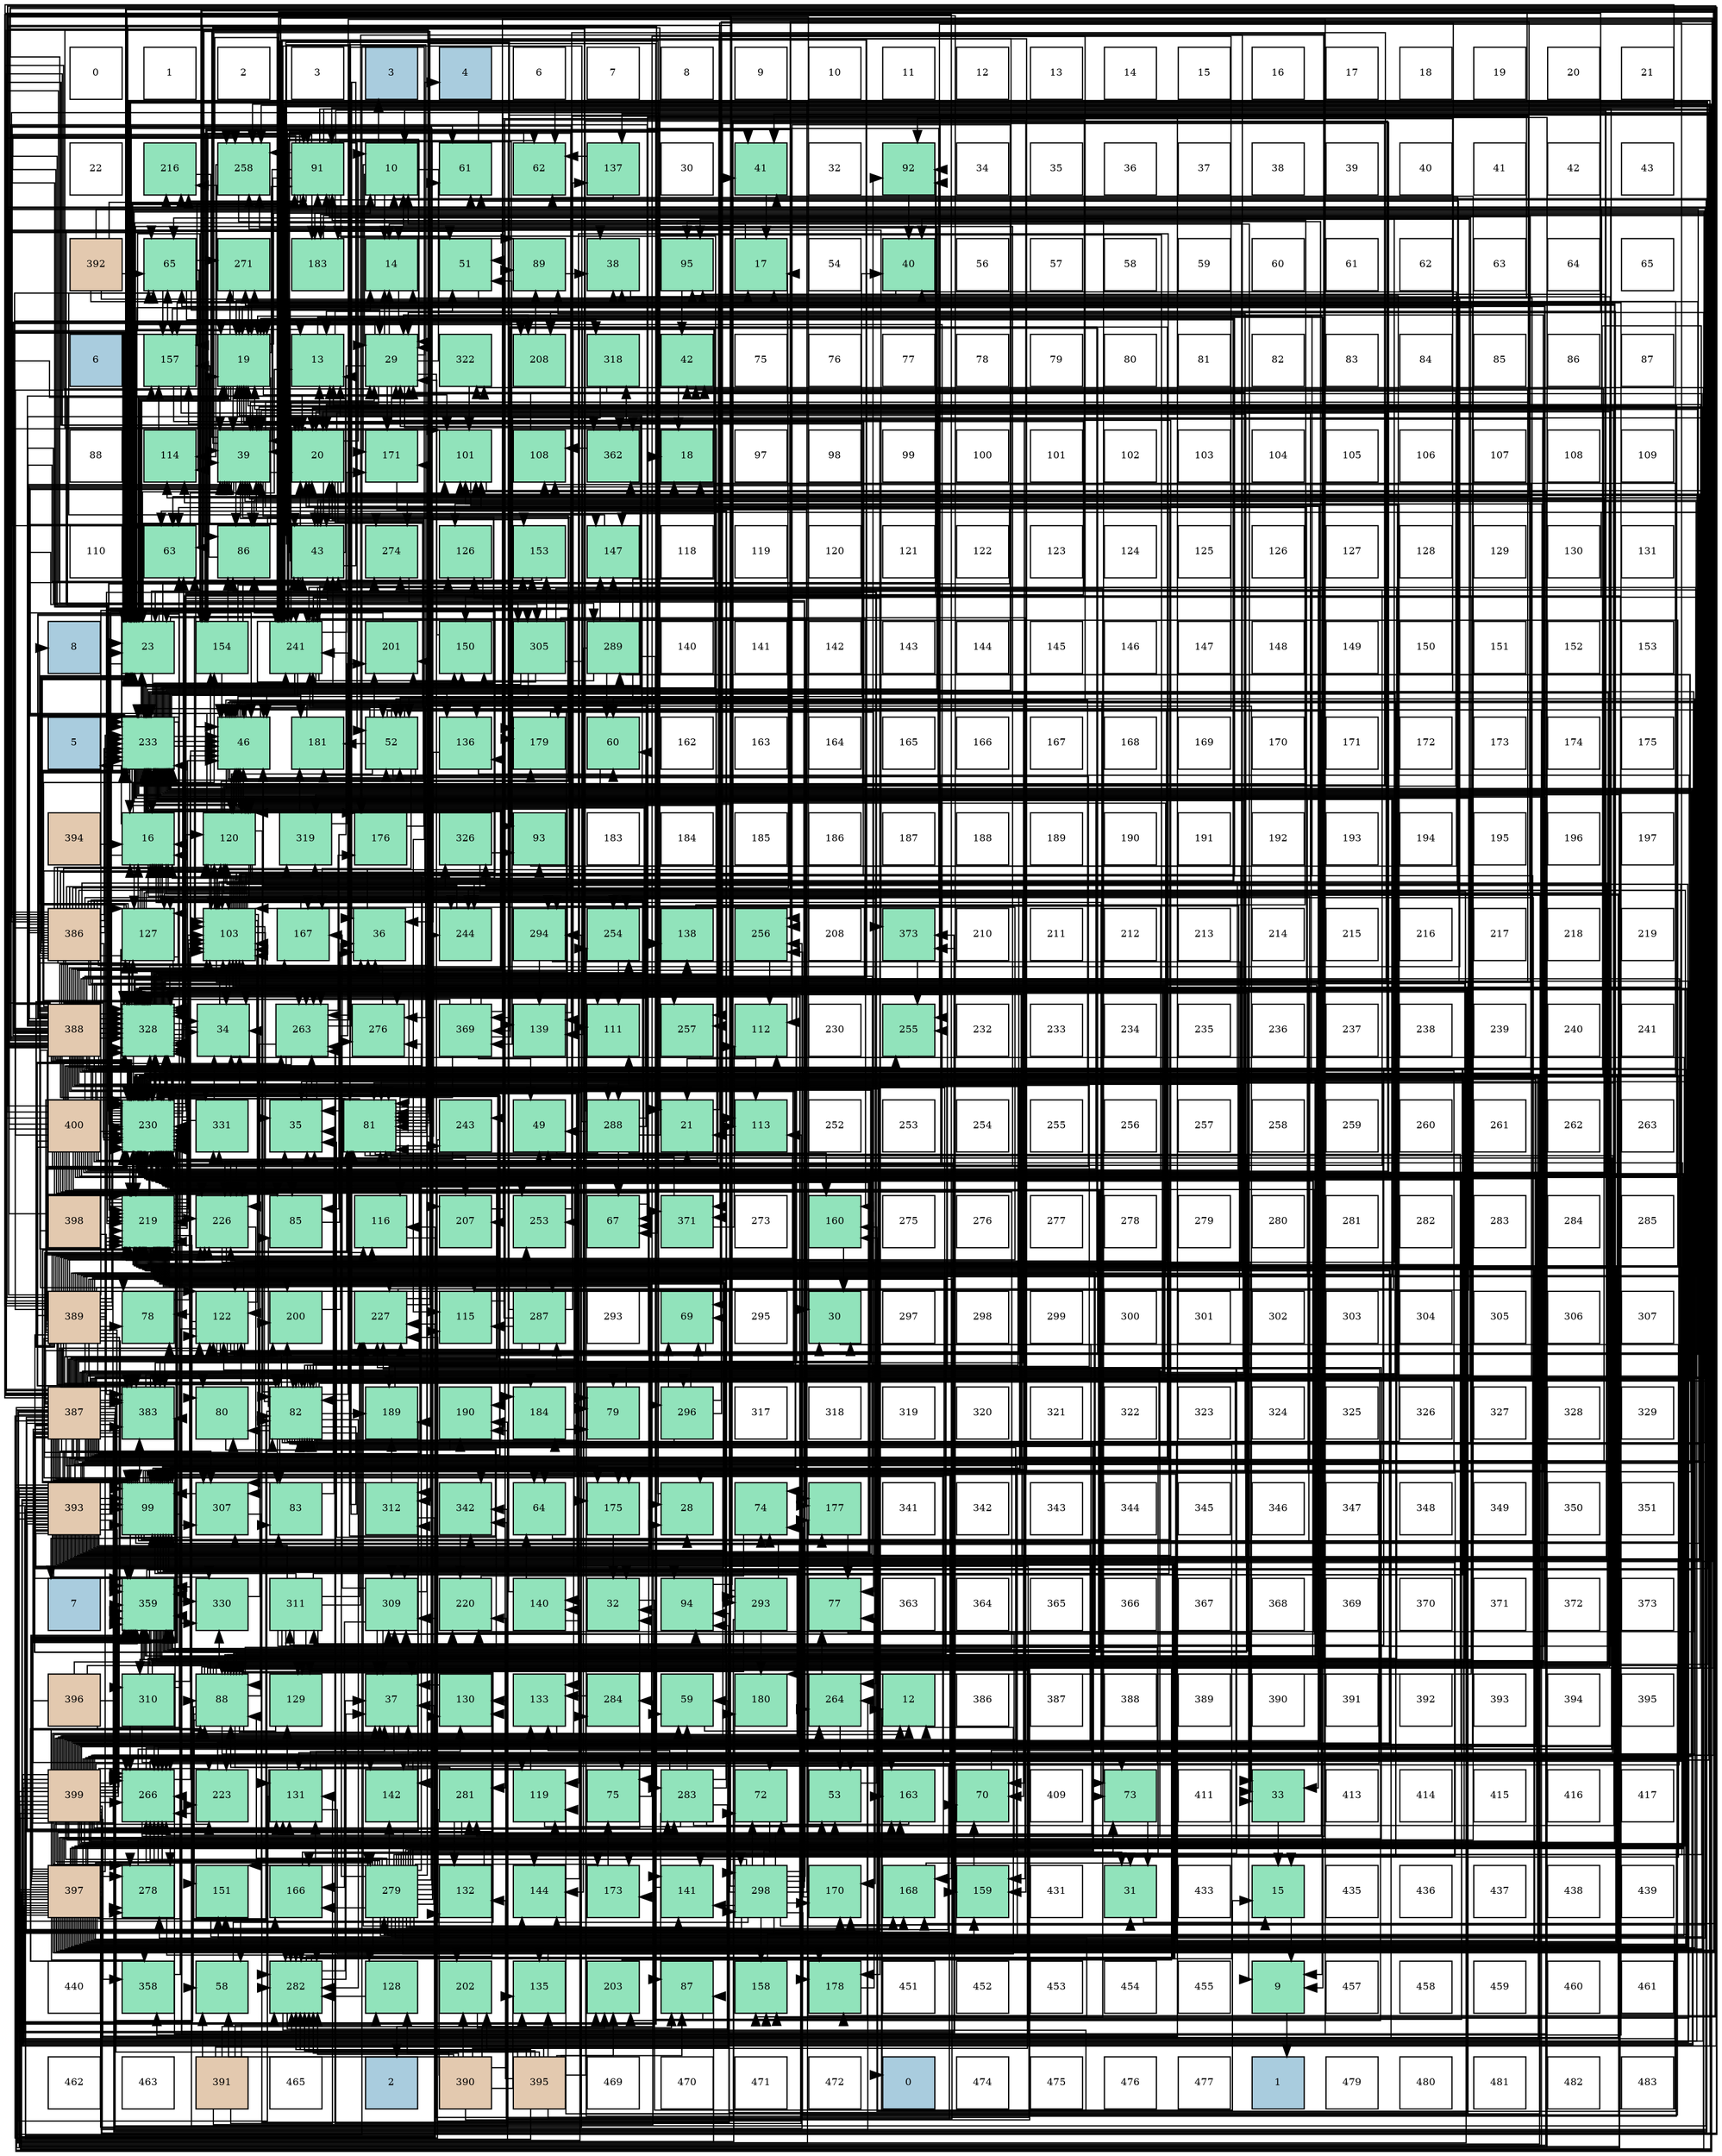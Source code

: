 digraph layout{
 rankdir=TB;
 splines=ortho;
 node [style=filled shape=square fixedsize=true width=0.6];
0[label="0", fontsize=8, fillcolor="#ffffff"];
1[label="1", fontsize=8, fillcolor="#ffffff"];
2[label="2", fontsize=8, fillcolor="#ffffff"];
3[label="3", fontsize=8, fillcolor="#ffffff"];
4[label="3", fontsize=8, fillcolor="#a9ccde"];
5[label="4", fontsize=8, fillcolor="#a9ccde"];
6[label="6", fontsize=8, fillcolor="#ffffff"];
7[label="7", fontsize=8, fillcolor="#ffffff"];
8[label="8", fontsize=8, fillcolor="#ffffff"];
9[label="9", fontsize=8, fillcolor="#ffffff"];
10[label="10", fontsize=8, fillcolor="#ffffff"];
11[label="11", fontsize=8, fillcolor="#ffffff"];
12[label="12", fontsize=8, fillcolor="#ffffff"];
13[label="13", fontsize=8, fillcolor="#ffffff"];
14[label="14", fontsize=8, fillcolor="#ffffff"];
15[label="15", fontsize=8, fillcolor="#ffffff"];
16[label="16", fontsize=8, fillcolor="#ffffff"];
17[label="17", fontsize=8, fillcolor="#ffffff"];
18[label="18", fontsize=8, fillcolor="#ffffff"];
19[label="19", fontsize=8, fillcolor="#ffffff"];
20[label="20", fontsize=8, fillcolor="#ffffff"];
21[label="21", fontsize=8, fillcolor="#ffffff"];
22[label="22", fontsize=8, fillcolor="#ffffff"];
23[label="216", fontsize=8, fillcolor="#91e3bb"];
24[label="258", fontsize=8, fillcolor="#91e3bb"];
25[label="91", fontsize=8, fillcolor="#91e3bb"];
26[label="10", fontsize=8, fillcolor="#91e3bb"];
27[label="61", fontsize=8, fillcolor="#91e3bb"];
28[label="62", fontsize=8, fillcolor="#91e3bb"];
29[label="137", fontsize=8, fillcolor="#91e3bb"];
30[label="30", fontsize=8, fillcolor="#ffffff"];
31[label="41", fontsize=8, fillcolor="#91e3bb"];
32[label="32", fontsize=8, fillcolor="#ffffff"];
33[label="92", fontsize=8, fillcolor="#91e3bb"];
34[label="34", fontsize=8, fillcolor="#ffffff"];
35[label="35", fontsize=8, fillcolor="#ffffff"];
36[label="36", fontsize=8, fillcolor="#ffffff"];
37[label="37", fontsize=8, fillcolor="#ffffff"];
38[label="38", fontsize=8, fillcolor="#ffffff"];
39[label="39", fontsize=8, fillcolor="#ffffff"];
40[label="40", fontsize=8, fillcolor="#ffffff"];
41[label="41", fontsize=8, fillcolor="#ffffff"];
42[label="42", fontsize=8, fillcolor="#ffffff"];
43[label="43", fontsize=8, fillcolor="#ffffff"];
44[label="392", fontsize=8, fillcolor="#e3c9af"];
45[label="65", fontsize=8, fillcolor="#91e3bb"];
46[label="271", fontsize=8, fillcolor="#91e3bb"];
47[label="183", fontsize=8, fillcolor="#91e3bb"];
48[label="14", fontsize=8, fillcolor="#91e3bb"];
49[label="51", fontsize=8, fillcolor="#91e3bb"];
50[label="89", fontsize=8, fillcolor="#91e3bb"];
51[label="38", fontsize=8, fillcolor="#91e3bb"];
52[label="95", fontsize=8, fillcolor="#91e3bb"];
53[label="17", fontsize=8, fillcolor="#91e3bb"];
54[label="54", fontsize=8, fillcolor="#ffffff"];
55[label="40", fontsize=8, fillcolor="#91e3bb"];
56[label="56", fontsize=8, fillcolor="#ffffff"];
57[label="57", fontsize=8, fillcolor="#ffffff"];
58[label="58", fontsize=8, fillcolor="#ffffff"];
59[label="59", fontsize=8, fillcolor="#ffffff"];
60[label="60", fontsize=8, fillcolor="#ffffff"];
61[label="61", fontsize=8, fillcolor="#ffffff"];
62[label="62", fontsize=8, fillcolor="#ffffff"];
63[label="63", fontsize=8, fillcolor="#ffffff"];
64[label="64", fontsize=8, fillcolor="#ffffff"];
65[label="65", fontsize=8, fillcolor="#ffffff"];
66[label="6", fontsize=8, fillcolor="#a9ccde"];
67[label="157", fontsize=8, fillcolor="#91e3bb"];
68[label="19", fontsize=8, fillcolor="#91e3bb"];
69[label="13", fontsize=8, fillcolor="#91e3bb"];
70[label="29", fontsize=8, fillcolor="#91e3bb"];
71[label="322", fontsize=8, fillcolor="#91e3bb"];
72[label="208", fontsize=8, fillcolor="#91e3bb"];
73[label="318", fontsize=8, fillcolor="#91e3bb"];
74[label="42", fontsize=8, fillcolor="#91e3bb"];
75[label="75", fontsize=8, fillcolor="#ffffff"];
76[label="76", fontsize=8, fillcolor="#ffffff"];
77[label="77", fontsize=8, fillcolor="#ffffff"];
78[label="78", fontsize=8, fillcolor="#ffffff"];
79[label="79", fontsize=8, fillcolor="#ffffff"];
80[label="80", fontsize=8, fillcolor="#ffffff"];
81[label="81", fontsize=8, fillcolor="#ffffff"];
82[label="82", fontsize=8, fillcolor="#ffffff"];
83[label="83", fontsize=8, fillcolor="#ffffff"];
84[label="84", fontsize=8, fillcolor="#ffffff"];
85[label="85", fontsize=8, fillcolor="#ffffff"];
86[label="86", fontsize=8, fillcolor="#ffffff"];
87[label="87", fontsize=8, fillcolor="#ffffff"];
88[label="88", fontsize=8, fillcolor="#ffffff"];
89[label="114", fontsize=8, fillcolor="#91e3bb"];
90[label="39", fontsize=8, fillcolor="#91e3bb"];
91[label="20", fontsize=8, fillcolor="#91e3bb"];
92[label="171", fontsize=8, fillcolor="#91e3bb"];
93[label="101", fontsize=8, fillcolor="#91e3bb"];
94[label="108", fontsize=8, fillcolor="#91e3bb"];
95[label="362", fontsize=8, fillcolor="#91e3bb"];
96[label="18", fontsize=8, fillcolor="#91e3bb"];
97[label="97", fontsize=8, fillcolor="#ffffff"];
98[label="98", fontsize=8, fillcolor="#ffffff"];
99[label="99", fontsize=8, fillcolor="#ffffff"];
100[label="100", fontsize=8, fillcolor="#ffffff"];
101[label="101", fontsize=8, fillcolor="#ffffff"];
102[label="102", fontsize=8, fillcolor="#ffffff"];
103[label="103", fontsize=8, fillcolor="#ffffff"];
104[label="104", fontsize=8, fillcolor="#ffffff"];
105[label="105", fontsize=8, fillcolor="#ffffff"];
106[label="106", fontsize=8, fillcolor="#ffffff"];
107[label="107", fontsize=8, fillcolor="#ffffff"];
108[label="108", fontsize=8, fillcolor="#ffffff"];
109[label="109", fontsize=8, fillcolor="#ffffff"];
110[label="110", fontsize=8, fillcolor="#ffffff"];
111[label="63", fontsize=8, fillcolor="#91e3bb"];
112[label="86", fontsize=8, fillcolor="#91e3bb"];
113[label="43", fontsize=8, fillcolor="#91e3bb"];
114[label="274", fontsize=8, fillcolor="#91e3bb"];
115[label="126", fontsize=8, fillcolor="#91e3bb"];
116[label="153", fontsize=8, fillcolor="#91e3bb"];
117[label="147", fontsize=8, fillcolor="#91e3bb"];
118[label="118", fontsize=8, fillcolor="#ffffff"];
119[label="119", fontsize=8, fillcolor="#ffffff"];
120[label="120", fontsize=8, fillcolor="#ffffff"];
121[label="121", fontsize=8, fillcolor="#ffffff"];
122[label="122", fontsize=8, fillcolor="#ffffff"];
123[label="123", fontsize=8, fillcolor="#ffffff"];
124[label="124", fontsize=8, fillcolor="#ffffff"];
125[label="125", fontsize=8, fillcolor="#ffffff"];
126[label="126", fontsize=8, fillcolor="#ffffff"];
127[label="127", fontsize=8, fillcolor="#ffffff"];
128[label="128", fontsize=8, fillcolor="#ffffff"];
129[label="129", fontsize=8, fillcolor="#ffffff"];
130[label="130", fontsize=8, fillcolor="#ffffff"];
131[label="131", fontsize=8, fillcolor="#ffffff"];
132[label="8", fontsize=8, fillcolor="#a9ccde"];
133[label="23", fontsize=8, fillcolor="#91e3bb"];
134[label="154", fontsize=8, fillcolor="#91e3bb"];
135[label="241", fontsize=8, fillcolor="#91e3bb"];
136[label="201", fontsize=8, fillcolor="#91e3bb"];
137[label="150", fontsize=8, fillcolor="#91e3bb"];
138[label="305", fontsize=8, fillcolor="#91e3bb"];
139[label="289", fontsize=8, fillcolor="#91e3bb"];
140[label="140", fontsize=8, fillcolor="#ffffff"];
141[label="141", fontsize=8, fillcolor="#ffffff"];
142[label="142", fontsize=8, fillcolor="#ffffff"];
143[label="143", fontsize=8, fillcolor="#ffffff"];
144[label="144", fontsize=8, fillcolor="#ffffff"];
145[label="145", fontsize=8, fillcolor="#ffffff"];
146[label="146", fontsize=8, fillcolor="#ffffff"];
147[label="147", fontsize=8, fillcolor="#ffffff"];
148[label="148", fontsize=8, fillcolor="#ffffff"];
149[label="149", fontsize=8, fillcolor="#ffffff"];
150[label="150", fontsize=8, fillcolor="#ffffff"];
151[label="151", fontsize=8, fillcolor="#ffffff"];
152[label="152", fontsize=8, fillcolor="#ffffff"];
153[label="153", fontsize=8, fillcolor="#ffffff"];
154[label="5", fontsize=8, fillcolor="#a9ccde"];
155[label="233", fontsize=8, fillcolor="#91e3bb"];
156[label="46", fontsize=8, fillcolor="#91e3bb"];
157[label="181", fontsize=8, fillcolor="#91e3bb"];
158[label="52", fontsize=8, fillcolor="#91e3bb"];
159[label="136", fontsize=8, fillcolor="#91e3bb"];
160[label="179", fontsize=8, fillcolor="#91e3bb"];
161[label="60", fontsize=8, fillcolor="#91e3bb"];
162[label="162", fontsize=8, fillcolor="#ffffff"];
163[label="163", fontsize=8, fillcolor="#ffffff"];
164[label="164", fontsize=8, fillcolor="#ffffff"];
165[label="165", fontsize=8, fillcolor="#ffffff"];
166[label="166", fontsize=8, fillcolor="#ffffff"];
167[label="167", fontsize=8, fillcolor="#ffffff"];
168[label="168", fontsize=8, fillcolor="#ffffff"];
169[label="169", fontsize=8, fillcolor="#ffffff"];
170[label="170", fontsize=8, fillcolor="#ffffff"];
171[label="171", fontsize=8, fillcolor="#ffffff"];
172[label="172", fontsize=8, fillcolor="#ffffff"];
173[label="173", fontsize=8, fillcolor="#ffffff"];
174[label="174", fontsize=8, fillcolor="#ffffff"];
175[label="175", fontsize=8, fillcolor="#ffffff"];
176[label="394", fontsize=8, fillcolor="#e3c9af"];
177[label="16", fontsize=8, fillcolor="#91e3bb"];
178[label="120", fontsize=8, fillcolor="#91e3bb"];
179[label="319", fontsize=8, fillcolor="#91e3bb"];
180[label="176", fontsize=8, fillcolor="#91e3bb"];
181[label="326", fontsize=8, fillcolor="#91e3bb"];
182[label="93", fontsize=8, fillcolor="#91e3bb"];
183[label="183", fontsize=8, fillcolor="#ffffff"];
184[label="184", fontsize=8, fillcolor="#ffffff"];
185[label="185", fontsize=8, fillcolor="#ffffff"];
186[label="186", fontsize=8, fillcolor="#ffffff"];
187[label="187", fontsize=8, fillcolor="#ffffff"];
188[label="188", fontsize=8, fillcolor="#ffffff"];
189[label="189", fontsize=8, fillcolor="#ffffff"];
190[label="190", fontsize=8, fillcolor="#ffffff"];
191[label="191", fontsize=8, fillcolor="#ffffff"];
192[label="192", fontsize=8, fillcolor="#ffffff"];
193[label="193", fontsize=8, fillcolor="#ffffff"];
194[label="194", fontsize=8, fillcolor="#ffffff"];
195[label="195", fontsize=8, fillcolor="#ffffff"];
196[label="196", fontsize=8, fillcolor="#ffffff"];
197[label="197", fontsize=8, fillcolor="#ffffff"];
198[label="386", fontsize=8, fillcolor="#e3c9af"];
199[label="127", fontsize=8, fillcolor="#91e3bb"];
200[label="103", fontsize=8, fillcolor="#91e3bb"];
201[label="167", fontsize=8, fillcolor="#91e3bb"];
202[label="36", fontsize=8, fillcolor="#91e3bb"];
203[label="244", fontsize=8, fillcolor="#91e3bb"];
204[label="294", fontsize=8, fillcolor="#91e3bb"];
205[label="254", fontsize=8, fillcolor="#91e3bb"];
206[label="138", fontsize=8, fillcolor="#91e3bb"];
207[label="256", fontsize=8, fillcolor="#91e3bb"];
208[label="208", fontsize=8, fillcolor="#ffffff"];
209[label="373", fontsize=8, fillcolor="#91e3bb"];
210[label="210", fontsize=8, fillcolor="#ffffff"];
211[label="211", fontsize=8, fillcolor="#ffffff"];
212[label="212", fontsize=8, fillcolor="#ffffff"];
213[label="213", fontsize=8, fillcolor="#ffffff"];
214[label="214", fontsize=8, fillcolor="#ffffff"];
215[label="215", fontsize=8, fillcolor="#ffffff"];
216[label="216", fontsize=8, fillcolor="#ffffff"];
217[label="217", fontsize=8, fillcolor="#ffffff"];
218[label="218", fontsize=8, fillcolor="#ffffff"];
219[label="219", fontsize=8, fillcolor="#ffffff"];
220[label="388", fontsize=8, fillcolor="#e3c9af"];
221[label="328", fontsize=8, fillcolor="#91e3bb"];
222[label="34", fontsize=8, fillcolor="#91e3bb"];
223[label="263", fontsize=8, fillcolor="#91e3bb"];
224[label="276", fontsize=8, fillcolor="#91e3bb"];
225[label="369", fontsize=8, fillcolor="#91e3bb"];
226[label="139", fontsize=8, fillcolor="#91e3bb"];
227[label="111", fontsize=8, fillcolor="#91e3bb"];
228[label="257", fontsize=8, fillcolor="#91e3bb"];
229[label="112", fontsize=8, fillcolor="#91e3bb"];
230[label="230", fontsize=8, fillcolor="#ffffff"];
231[label="255", fontsize=8, fillcolor="#91e3bb"];
232[label="232", fontsize=8, fillcolor="#ffffff"];
233[label="233", fontsize=8, fillcolor="#ffffff"];
234[label="234", fontsize=8, fillcolor="#ffffff"];
235[label="235", fontsize=8, fillcolor="#ffffff"];
236[label="236", fontsize=8, fillcolor="#ffffff"];
237[label="237", fontsize=8, fillcolor="#ffffff"];
238[label="238", fontsize=8, fillcolor="#ffffff"];
239[label="239", fontsize=8, fillcolor="#ffffff"];
240[label="240", fontsize=8, fillcolor="#ffffff"];
241[label="241", fontsize=8, fillcolor="#ffffff"];
242[label="400", fontsize=8, fillcolor="#e3c9af"];
243[label="230", fontsize=8, fillcolor="#91e3bb"];
244[label="331", fontsize=8, fillcolor="#91e3bb"];
245[label="35", fontsize=8, fillcolor="#91e3bb"];
246[label="81", fontsize=8, fillcolor="#91e3bb"];
247[label="243", fontsize=8, fillcolor="#91e3bb"];
248[label="49", fontsize=8, fillcolor="#91e3bb"];
249[label="288", fontsize=8, fillcolor="#91e3bb"];
250[label="21", fontsize=8, fillcolor="#91e3bb"];
251[label="113", fontsize=8, fillcolor="#91e3bb"];
252[label="252", fontsize=8, fillcolor="#ffffff"];
253[label="253", fontsize=8, fillcolor="#ffffff"];
254[label="254", fontsize=8, fillcolor="#ffffff"];
255[label="255", fontsize=8, fillcolor="#ffffff"];
256[label="256", fontsize=8, fillcolor="#ffffff"];
257[label="257", fontsize=8, fillcolor="#ffffff"];
258[label="258", fontsize=8, fillcolor="#ffffff"];
259[label="259", fontsize=8, fillcolor="#ffffff"];
260[label="260", fontsize=8, fillcolor="#ffffff"];
261[label="261", fontsize=8, fillcolor="#ffffff"];
262[label="262", fontsize=8, fillcolor="#ffffff"];
263[label="263", fontsize=8, fillcolor="#ffffff"];
264[label="398", fontsize=8, fillcolor="#e3c9af"];
265[label="219", fontsize=8, fillcolor="#91e3bb"];
266[label="226", fontsize=8, fillcolor="#91e3bb"];
267[label="85", fontsize=8, fillcolor="#91e3bb"];
268[label="116", fontsize=8, fillcolor="#91e3bb"];
269[label="207", fontsize=8, fillcolor="#91e3bb"];
270[label="253", fontsize=8, fillcolor="#91e3bb"];
271[label="67", fontsize=8, fillcolor="#91e3bb"];
272[label="371", fontsize=8, fillcolor="#91e3bb"];
273[label="273", fontsize=8, fillcolor="#ffffff"];
274[label="160", fontsize=8, fillcolor="#91e3bb"];
275[label="275", fontsize=8, fillcolor="#ffffff"];
276[label="276", fontsize=8, fillcolor="#ffffff"];
277[label="277", fontsize=8, fillcolor="#ffffff"];
278[label="278", fontsize=8, fillcolor="#ffffff"];
279[label="279", fontsize=8, fillcolor="#ffffff"];
280[label="280", fontsize=8, fillcolor="#ffffff"];
281[label="281", fontsize=8, fillcolor="#ffffff"];
282[label="282", fontsize=8, fillcolor="#ffffff"];
283[label="283", fontsize=8, fillcolor="#ffffff"];
284[label="284", fontsize=8, fillcolor="#ffffff"];
285[label="285", fontsize=8, fillcolor="#ffffff"];
286[label="389", fontsize=8, fillcolor="#e3c9af"];
287[label="78", fontsize=8, fillcolor="#91e3bb"];
288[label="122", fontsize=8, fillcolor="#91e3bb"];
289[label="200", fontsize=8, fillcolor="#91e3bb"];
290[label="227", fontsize=8, fillcolor="#91e3bb"];
291[label="115", fontsize=8, fillcolor="#91e3bb"];
292[label="287", fontsize=8, fillcolor="#91e3bb"];
293[label="293", fontsize=8, fillcolor="#ffffff"];
294[label="69", fontsize=8, fillcolor="#91e3bb"];
295[label="295", fontsize=8, fillcolor="#ffffff"];
296[label="30", fontsize=8, fillcolor="#91e3bb"];
297[label="297", fontsize=8, fillcolor="#ffffff"];
298[label="298", fontsize=8, fillcolor="#ffffff"];
299[label="299", fontsize=8, fillcolor="#ffffff"];
300[label="300", fontsize=8, fillcolor="#ffffff"];
301[label="301", fontsize=8, fillcolor="#ffffff"];
302[label="302", fontsize=8, fillcolor="#ffffff"];
303[label="303", fontsize=8, fillcolor="#ffffff"];
304[label="304", fontsize=8, fillcolor="#ffffff"];
305[label="305", fontsize=8, fillcolor="#ffffff"];
306[label="306", fontsize=8, fillcolor="#ffffff"];
307[label="307", fontsize=8, fillcolor="#ffffff"];
308[label="387", fontsize=8, fillcolor="#e3c9af"];
309[label="383", fontsize=8, fillcolor="#91e3bb"];
310[label="80", fontsize=8, fillcolor="#91e3bb"];
311[label="82", fontsize=8, fillcolor="#91e3bb"];
312[label="189", fontsize=8, fillcolor="#91e3bb"];
313[label="190", fontsize=8, fillcolor="#91e3bb"];
314[label="184", fontsize=8, fillcolor="#91e3bb"];
315[label="79", fontsize=8, fillcolor="#91e3bb"];
316[label="296", fontsize=8, fillcolor="#91e3bb"];
317[label="317", fontsize=8, fillcolor="#ffffff"];
318[label="318", fontsize=8, fillcolor="#ffffff"];
319[label="319", fontsize=8, fillcolor="#ffffff"];
320[label="320", fontsize=8, fillcolor="#ffffff"];
321[label="321", fontsize=8, fillcolor="#ffffff"];
322[label="322", fontsize=8, fillcolor="#ffffff"];
323[label="323", fontsize=8, fillcolor="#ffffff"];
324[label="324", fontsize=8, fillcolor="#ffffff"];
325[label="325", fontsize=8, fillcolor="#ffffff"];
326[label="326", fontsize=8, fillcolor="#ffffff"];
327[label="327", fontsize=8, fillcolor="#ffffff"];
328[label="328", fontsize=8, fillcolor="#ffffff"];
329[label="329", fontsize=8, fillcolor="#ffffff"];
330[label="393", fontsize=8, fillcolor="#e3c9af"];
331[label="99", fontsize=8, fillcolor="#91e3bb"];
332[label="307", fontsize=8, fillcolor="#91e3bb"];
333[label="83", fontsize=8, fillcolor="#91e3bb"];
334[label="312", fontsize=8, fillcolor="#91e3bb"];
335[label="342", fontsize=8, fillcolor="#91e3bb"];
336[label="64", fontsize=8, fillcolor="#91e3bb"];
337[label="175", fontsize=8, fillcolor="#91e3bb"];
338[label="28", fontsize=8, fillcolor="#91e3bb"];
339[label="74", fontsize=8, fillcolor="#91e3bb"];
340[label="177", fontsize=8, fillcolor="#91e3bb"];
341[label="341", fontsize=8, fillcolor="#ffffff"];
342[label="342", fontsize=8, fillcolor="#ffffff"];
343[label="343", fontsize=8, fillcolor="#ffffff"];
344[label="344", fontsize=8, fillcolor="#ffffff"];
345[label="345", fontsize=8, fillcolor="#ffffff"];
346[label="346", fontsize=8, fillcolor="#ffffff"];
347[label="347", fontsize=8, fillcolor="#ffffff"];
348[label="348", fontsize=8, fillcolor="#ffffff"];
349[label="349", fontsize=8, fillcolor="#ffffff"];
350[label="350", fontsize=8, fillcolor="#ffffff"];
351[label="351", fontsize=8, fillcolor="#ffffff"];
352[label="7", fontsize=8, fillcolor="#a9ccde"];
353[label="359", fontsize=8, fillcolor="#91e3bb"];
354[label="330", fontsize=8, fillcolor="#91e3bb"];
355[label="311", fontsize=8, fillcolor="#91e3bb"];
356[label="309", fontsize=8, fillcolor="#91e3bb"];
357[label="220", fontsize=8, fillcolor="#91e3bb"];
358[label="140", fontsize=8, fillcolor="#91e3bb"];
359[label="32", fontsize=8, fillcolor="#91e3bb"];
360[label="94", fontsize=8, fillcolor="#91e3bb"];
361[label="293", fontsize=8, fillcolor="#91e3bb"];
362[label="77", fontsize=8, fillcolor="#91e3bb"];
363[label="363", fontsize=8, fillcolor="#ffffff"];
364[label="364", fontsize=8, fillcolor="#ffffff"];
365[label="365", fontsize=8, fillcolor="#ffffff"];
366[label="366", fontsize=8, fillcolor="#ffffff"];
367[label="367", fontsize=8, fillcolor="#ffffff"];
368[label="368", fontsize=8, fillcolor="#ffffff"];
369[label="369", fontsize=8, fillcolor="#ffffff"];
370[label="370", fontsize=8, fillcolor="#ffffff"];
371[label="371", fontsize=8, fillcolor="#ffffff"];
372[label="372", fontsize=8, fillcolor="#ffffff"];
373[label="373", fontsize=8, fillcolor="#ffffff"];
374[label="396", fontsize=8, fillcolor="#e3c9af"];
375[label="310", fontsize=8, fillcolor="#91e3bb"];
376[label="88", fontsize=8, fillcolor="#91e3bb"];
377[label="129", fontsize=8, fillcolor="#91e3bb"];
378[label="37", fontsize=8, fillcolor="#91e3bb"];
379[label="130", fontsize=8, fillcolor="#91e3bb"];
380[label="133", fontsize=8, fillcolor="#91e3bb"];
381[label="284", fontsize=8, fillcolor="#91e3bb"];
382[label="59", fontsize=8, fillcolor="#91e3bb"];
383[label="180", fontsize=8, fillcolor="#91e3bb"];
384[label="264", fontsize=8, fillcolor="#91e3bb"];
385[label="12", fontsize=8, fillcolor="#91e3bb"];
386[label="386", fontsize=8, fillcolor="#ffffff"];
387[label="387", fontsize=8, fillcolor="#ffffff"];
388[label="388", fontsize=8, fillcolor="#ffffff"];
389[label="389", fontsize=8, fillcolor="#ffffff"];
390[label="390", fontsize=8, fillcolor="#ffffff"];
391[label="391", fontsize=8, fillcolor="#ffffff"];
392[label="392", fontsize=8, fillcolor="#ffffff"];
393[label="393", fontsize=8, fillcolor="#ffffff"];
394[label="394", fontsize=8, fillcolor="#ffffff"];
395[label="395", fontsize=8, fillcolor="#ffffff"];
396[label="399", fontsize=8, fillcolor="#e3c9af"];
397[label="266", fontsize=8, fillcolor="#91e3bb"];
398[label="223", fontsize=8, fillcolor="#91e3bb"];
399[label="131", fontsize=8, fillcolor="#91e3bb"];
400[label="142", fontsize=8, fillcolor="#91e3bb"];
401[label="281", fontsize=8, fillcolor="#91e3bb"];
402[label="119", fontsize=8, fillcolor="#91e3bb"];
403[label="75", fontsize=8, fillcolor="#91e3bb"];
404[label="283", fontsize=8, fillcolor="#91e3bb"];
405[label="72", fontsize=8, fillcolor="#91e3bb"];
406[label="53", fontsize=8, fillcolor="#91e3bb"];
407[label="163", fontsize=8, fillcolor="#91e3bb"];
408[label="70", fontsize=8, fillcolor="#91e3bb"];
409[label="409", fontsize=8, fillcolor="#ffffff"];
410[label="73", fontsize=8, fillcolor="#91e3bb"];
411[label="411", fontsize=8, fillcolor="#ffffff"];
412[label="33", fontsize=8, fillcolor="#91e3bb"];
413[label="413", fontsize=8, fillcolor="#ffffff"];
414[label="414", fontsize=8, fillcolor="#ffffff"];
415[label="415", fontsize=8, fillcolor="#ffffff"];
416[label="416", fontsize=8, fillcolor="#ffffff"];
417[label="417", fontsize=8, fillcolor="#ffffff"];
418[label="397", fontsize=8, fillcolor="#e3c9af"];
419[label="278", fontsize=8, fillcolor="#91e3bb"];
420[label="151", fontsize=8, fillcolor="#91e3bb"];
421[label="166", fontsize=8, fillcolor="#91e3bb"];
422[label="279", fontsize=8, fillcolor="#91e3bb"];
423[label="132", fontsize=8, fillcolor="#91e3bb"];
424[label="144", fontsize=8, fillcolor="#91e3bb"];
425[label="173", fontsize=8, fillcolor="#91e3bb"];
426[label="141", fontsize=8, fillcolor="#91e3bb"];
427[label="298", fontsize=8, fillcolor="#91e3bb"];
428[label="170", fontsize=8, fillcolor="#91e3bb"];
429[label="168", fontsize=8, fillcolor="#91e3bb"];
430[label="159", fontsize=8, fillcolor="#91e3bb"];
431[label="431", fontsize=8, fillcolor="#ffffff"];
432[label="31", fontsize=8, fillcolor="#91e3bb"];
433[label="433", fontsize=8, fillcolor="#ffffff"];
434[label="15", fontsize=8, fillcolor="#91e3bb"];
435[label="435", fontsize=8, fillcolor="#ffffff"];
436[label="436", fontsize=8, fillcolor="#ffffff"];
437[label="437", fontsize=8, fillcolor="#ffffff"];
438[label="438", fontsize=8, fillcolor="#ffffff"];
439[label="439", fontsize=8, fillcolor="#ffffff"];
440[label="440", fontsize=8, fillcolor="#ffffff"];
441[label="358", fontsize=8, fillcolor="#91e3bb"];
442[label="58", fontsize=8, fillcolor="#91e3bb"];
443[label="282", fontsize=8, fillcolor="#91e3bb"];
444[label="128", fontsize=8, fillcolor="#91e3bb"];
445[label="202", fontsize=8, fillcolor="#91e3bb"];
446[label="135", fontsize=8, fillcolor="#91e3bb"];
447[label="203", fontsize=8, fillcolor="#91e3bb"];
448[label="87", fontsize=8, fillcolor="#91e3bb"];
449[label="158", fontsize=8, fillcolor="#91e3bb"];
450[label="178", fontsize=8, fillcolor="#91e3bb"];
451[label="451", fontsize=8, fillcolor="#ffffff"];
452[label="452", fontsize=8, fillcolor="#ffffff"];
453[label="453", fontsize=8, fillcolor="#ffffff"];
454[label="454", fontsize=8, fillcolor="#ffffff"];
455[label="455", fontsize=8, fillcolor="#ffffff"];
456[label="9", fontsize=8, fillcolor="#91e3bb"];
457[label="457", fontsize=8, fillcolor="#ffffff"];
458[label="458", fontsize=8, fillcolor="#ffffff"];
459[label="459", fontsize=8, fillcolor="#ffffff"];
460[label="460", fontsize=8, fillcolor="#ffffff"];
461[label="461", fontsize=8, fillcolor="#ffffff"];
462[label="462", fontsize=8, fillcolor="#ffffff"];
463[label="463", fontsize=8, fillcolor="#ffffff"];
464[label="391", fontsize=8, fillcolor="#e3c9af"];
465[label="465", fontsize=8, fillcolor="#ffffff"];
466[label="2", fontsize=8, fillcolor="#a9ccde"];
467[label="390", fontsize=8, fillcolor="#e3c9af"];
468[label="395", fontsize=8, fillcolor="#e3c9af"];
469[label="469", fontsize=8, fillcolor="#ffffff"];
470[label="470", fontsize=8, fillcolor="#ffffff"];
471[label="471", fontsize=8, fillcolor="#ffffff"];
472[label="472", fontsize=8, fillcolor="#ffffff"];
473[label="0", fontsize=8, fillcolor="#a9ccde"];
474[label="474", fontsize=8, fillcolor="#ffffff"];
475[label="475", fontsize=8, fillcolor="#ffffff"];
476[label="476", fontsize=8, fillcolor="#ffffff"];
477[label="477", fontsize=8, fillcolor="#ffffff"];
478[label="1", fontsize=8, fillcolor="#a9ccde"];
479[label="479", fontsize=8, fillcolor="#ffffff"];
480[label="480", fontsize=8, fillcolor="#ffffff"];
481[label="481", fontsize=8, fillcolor="#ffffff"];
482[label="482", fontsize=8, fillcolor="#ffffff"];
483[label="483", fontsize=8, fillcolor="#ffffff"];
edge [constraint=false, style=vis];456 -> 478;
26 -> 4;
68 -> 66;
385 -> 473;
69 -> 456;
48 -> 456;
434 -> 456;
177 -> 456;
53 -> 26;
96 -> 26;
68 -> 26;
91 -> 26;
250 -> 68;
200 -> 68;
133 -> 68;
378 -> 385;
177 -> 69;
243 -> 69;
134 -> 69;
338 -> 48;
70 -> 48;
296 -> 434;
432 -> 434;
359 -> 434;
412 -> 434;
222 -> 177;
245 -> 177;
202 -> 177;
378 -> 466;
51 -> 53;
90 -> 53;
55 -> 53;
31 -> 53;
74 -> 96;
113 -> 96;
133 -> 68;
376 -> 91;
156 -> 91;
70 -> 5;
90 -> 250;
248 -> 250;
67 -> 200;
49 -> 200;
158 -> 133;
406 -> 133;
68 -> 133;
68 -> 133;
200 -> 68;
443 -> 378;
442 -> 378;
382 -> 385;
161 -> 177;
27 -> 243;
28 -> 134;
111 -> 69;
336 -> 338;
45 -> 70;
135 -> 70;
271 -> 48;
113 -> 48;
294 -> 296;
408 -> 296;
378 -> 432;
405 -> 432;
410 -> 432;
339 -> 359;
403 -> 359;
133 -> 412;
362 -> 412;
287 -> 222;
315 -> 222;
310 -> 245;
246 -> 245;
311 -> 245;
333 -> 245;
221 -> 202;
267 -> 202;
112 -> 177;
448 -> 378;
376 -> 378;
50 -> 51;
331 -> 90;
25 -> 90;
33 -> 55;
182 -> 55;
360 -> 31;
52 -> 74;
221 -> 74;
133 -> 113;
178 -> 113;
331 -> 113;
156 -> 96;
93 -> 96;
221 -> 133;
200 -> 68;
200 -> 68;
311 -> 376;
133 -> 156;
243 -> 91;
94 -> 70;
135 -> 70;
246 -> 90;
227 -> 248;
229 -> 250;
251 -> 250;
89 -> 67;
291 -> 49;
268 -> 200;
265 -> 200;
376 -> 158;
402 -> 406;
178 -> 68;
156 -> 68;
288 -> 68;
112 -> 68;
178 -> 68;
202 -> 200;
115 -> 200;
199 -> 132;
444 -> 443;
377 -> 442;
379 -> 378;
399 -> 378;
423 -> 382;
380 -> 382;
443 -> 385;
446 -> 385;
159 -> 161;
159 -> 202;
29 -> 27;
29 -> 28;
206 -> 111;
226 -> 111;
358 -> 336;
358 -> 246;
358 -> 402;
426 -> 338;
400 -> 338;
135 -> 338;
424 -> 45;
221 -> 45;
311 -> 45;
117 -> 45;
221 -> 135;
200 -> 135;
200 -> 115;
137 -> 70;
420 -> 70;
221 -> 271;
116 -> 113;
134 -> 113;
397 -> 294;
156 -> 408;
67 -> 408;
449 -> 408;
430 -> 408;
274 -> 296;
133 -> 296;
356 -> 378;
407 -> 405;
397 -> 410;
24 -> 410;
421 -> 410;
201 -> 410;
429 -> 432;
397 -> 339;
428 -> 339;
92 -> 339;
243 -> 339;
425 -> 403;
243 -> 359;
337 -> 359;
180 -> 133;
340 -> 362;
450 -> 362;
160 -> 362;
383 -> 362;
157 -> 412;
266 -> 412;
47 -> 287;
314 -> 315;
90 -> 315;
133 -> 315;
156 -> 315;
156 -> 222;
312 -> 222;
313 -> 310;
246 -> 246;
93 -> 311;
311 -> 333;
155 -> 221;
246 -> 221;
246 -> 221;
91 -> 221;
243 -> 267;
221 -> 202;
289 -> 202;
136 -> 112;
445 -> 448;
447 -> 376;
443 -> 378;
443 -> 378;
331 -> 50;
269 -> 50;
72 -> 50;
48 -> 50;
353 -> 51;
332 -> 331;
222 -> 25;
68 -> 25;
68 -> 133;
68 -> 93;
155 -> 25;
155 -> 90;
23 -> 90;
243 -> 33;
265 -> 182;
265 -> 55;
357 -> 360;
353 -> 31;
290 -> 31;
398 -> 52;
309 -> 52;
243 -> 52;
266 -> 52;
290 -> 221;
243 -> 74;
155 -> 74;
243 -> 133;
243 -> 178;
243 -> 331;
155 -> 113;
397 -> 156;
221 -> 156;
243 -> 93;
353 -> 221;
353 -> 200;
243 -> 133;
265 -> 200;
265 -> 133;
243 -> 200;
135 -> 200;
243 -> 68;
247 -> 311;
247 -> 243;
203 -> 156;
91 -> 156;
221 -> 156;
90 -> 91;
155 -> 94;
70 -> 135;
331 -> 70;
177 -> 154;
265 -> 246;
265 -> 376;
270 -> 90;
205 -> 227;
231 -> 229;
207 -> 229;
228 -> 251;
24 -> 89;
223 -> 291;
69 -> 49;
265 -> 268;
177 -> 265;
223 -> 158;
384 -> 406;
200 -> 178;
397 -> 68;
155 -> 68;
111 -> 156;
265 -> 156;
353 -> 288;
46 -> 288;
90 -> 112;
290 -> 112;
114 -> 178;
265 -> 200;
224 -> 200;
155 -> 199;
419 -> 444;
422 -> 443;
422 -> 336;
422 -> 135;
422 -> 294;
422 -> 405;
422 -> 311;
422 -> 376;
422 -> 379;
422 -> 399;
422 -> 426;
422 -> 400;
422 -> 424;
422 -> 221;
422 -> 311;
422 -> 117;
422 -> 221;
422 -> 420;
422 -> 116;
422 -> 397;
422 -> 156;
422 -> 67;
422 -> 274;
422 -> 133;
422 -> 407;
422 -> 397;
422 -> 421;
422 -> 429;
422 -> 397;
422 -> 92;
422 -> 243;
422 -> 425;
422 -> 337;
422 -> 340;
422 -> 450;
422 -> 160;
422 -> 397;
422 -> 265;
422 -> 224;
399 -> 402;
399 -> 377;
399 -> 379;
399 -> 399;
399 -> 445;
399 -> 443;
401 -> 442;
401 -> 376;
401 -> 288;
401 -> 423;
401 -> 380;
443 -> 382;
443 -> 379;
404 -> 406;
404 -> 382;
404 -> 448;
404 -> 246;
404 -> 402;
404 -> 380;
404 -> 443;
404 -> 111;
404 -> 90;
381 -> 380;
311 -> 287;
311 -> 310;
311 -> 246;
311 -> 333;
311 -> 267;
311 -> 246;
311 -> 443;
311 -> 446;
311 -> 47;
311 -> 314;
311 -> 90;
311 -> 133;
311 -> 156;
311 -> 312;
311 -> 313;
311 -> 246;
311 -> 93;
311 -> 311;
311 -> 246;
311 -> 246;
311 -> 91;
311 -> 243;
311 -> 221;
311 -> 289;
311 -> 447;
311 -> 443;
155 -> 177;
155 -> 294;
155 -> 133;
155 -> 229;
155 -> 291;
155 -> 156;
155 -> 159;
155 -> 226;
155 -> 24;
155 -> 157;
155 -> 90;
155 -> 156;
155 -> 270;
155 -> 228;
155 -> 224;
292 -> 67;
292 -> 246;
292 -> 291;
292 -> 159;
292 -> 29;
292 -> 270;
292 -> 290;
249 -> 161;
249 -> 271;
249 -> 206;
249 -> 430;
249 -> 274;
249 -> 180;
249 -> 160;
249 -> 246;
139 -> 161;
139 -> 89;
139 -> 265;
139 -> 426;
139 -> 424;
139 -> 117;
139 -> 137;
139 -> 313;
139 -> 246;
139 -> 311;
199 -> 177;
199 -> 243;
199 -> 134;
199 -> 27;
199 -> 28;
199 -> 111;
199 -> 271;
199 -> 202;
199 -> 226;
199 -> 221;
199 -> 134;
25 -> 177;
25 -> 28;
25 -> 133;
25 -> 67;
25 -> 397;
25 -> 24;
25 -> 47;
25 -> 314;
25 -> 353;
25 -> 155;
25 -> 23;
25 -> 243;
25 -> 243;
25 -> 135;
70 -> 27;
70 -> 267;
70 -> 92;
70 -> 450;
70 -> 155;
70 -> 269;
70 -> 48;
70 -> 23;
361 -> 134;
361 -> 425;
361 -> 340;
361 -> 383;
361 -> 246;
204 -> 206;
204 -> 226;
113 -> 202;
113 -> 226;
113 -> 67;
113 -> 91;
113 -> 69;
113 -> 111;
113 -> 224;
316 -> 111;
316 -> 294;
316 -> 156;
316 -> 397;
316 -> 314;
200 -> 135;
200 -> 358;
200 -> 135;
200 -> 246;
200 -> 332;
200 -> 177;
200 -> 265;
200 -> 90;
200 -> 265;
427 -> 405;
427 -> 426;
427 -> 135;
427 -> 424;
427 -> 221;
427 -> 221;
427 -> 420;
427 -> 397;
427 -> 156;
427 -> 449;
427 -> 430;
427 -> 133;
427 -> 356;
427 -> 407;
427 -> 24;
427 -> 429;
427 -> 428;
427 -> 450;
427 -> 383;
427 -> 155;
376 -> 248;
376 -> 378;
376 -> 311;
376 -> 333;
376 -> 112;
376 -> 115;
376 -> 400;
376 -> 311;
376 -> 137;
376 -> 420;
376 -> 311;
376 -> 231;
135 -> 133;
135 -> 115;
135 -> 135;
135 -> 137;
135 -> 92;
135 -> 397;
135 -> 224;
265 -> 310;
265 -> 251;
265 -> 376;
265 -> 221;
265 -> 200;
265 -> 93;
265 -> 205;
265 -> 207;
265 -> 384;
265 -> 46;
178 -> 113;
178 -> 311;
178 -> 67;
178 -> 428;
178 -> 180;
178 -> 200;
246 -> 311;
246 -> 331;
246 -> 72;
246 -> 155;
246 -> 398;
135 -> 200;
135 -> 137;
135 -> 274;
135 -> 340;
138 -> 49;
138 -> 158;
138 -> 116;
138 -> 449;
138 -> 430;
138 -> 337;
138 -> 136;
138 -> 155;
221 -> 134;
221 -> 407;
221 -> 156;
332 -> 397;
221 -> 156;
221 -> 449;
221 -> 274;
221 -> 156;
221 -> 246;
356 -> 378;
356 -> 421;
356 -> 201;
356 -> 136;
375 -> 135;
375 -> 407;
375 -> 156;
375 -> 332;
375 -> 397;
375 -> 243;
355 -> 405;
355 -> 331;
355 -> 331;
355 -> 68;
355 -> 23;
355 -> 357;
355 -> 290;
355 -> 290;
355 -> 243;
355 -> 265;
355 -> 91;
334 -> 421;
334 -> 312;
334 -> 332;
158 -> 403;
158 -> 178;
158 -> 201;
158 -> 397;
158 -> 243;
158 -> 160;
158 -> 157;
158 -> 266;
158 -> 136;
26 -> 92;
26 -> 72;
26 -> 48;
26 -> 23;
26 -> 70;
265 -> 331;
265 -> 243;
265 -> 246;
223 -> 243;
223 -> 243;
223 -> 180;
223 -> 266;
155 -> 340;
155 -> 383;
73 -> 160;
73 -> 70;
179 -> 157;
179 -> 136;
155 -> 90;
155 -> 47;
155 -> 156;
155 -> 311;
155 -> 155;
155 -> 221;
91 -> 156;
91 -> 246;
91 -> 93;
91 -> 155;
71 -> 93;
353 -> 112;
245 -> 112;
246 -> 269;
246 -> 243;
246 -> 243;
246 -> 353;
246 -> 243;
246 -> 247;
246 -> 203;
181 -> 182;
181 -> 178;
181 -> 353;
243 -> 51;
221 -> 51;
243 -> 222;
243 -> 357;
243 -> 290;
354 -> 222;
244 -> 222;
244 -> 221;
90 -> 133;
90 -> 93;
90 -> 155;
90 -> 221;
133 -> 25;
133 -> 200;
331 -> 155;
265 -> 133;
265 -> 243;
331 -> 33;
243 -> 33;
155 -> 33;
133 -> 265;
133 -> 135;
331 -> 178;
331 -> 265;
331 -> 353;
243 -> 55;
335 -> 357;
331 -> 360;
221 -> 360;
221 -> 311;
156 -> 360;
156 -> 91;
156 -> 221;
155 -> 353;
155 -> 290;
155 -> 90;
243 -> 290;
419 -> 31;
221 -> 309;
221 -> 266;
331 -> 156;
331 -> 309;
331 -> 266;
353 -> 221;
353 -> 155;
353 -> 46;
243 -> 155;
265 -> 243;
243 -> 155;
265 -> 133;
265 -> 221;
265 -> 200;
178 -> 243;
221 -> 243;
441 -> 376;
441 -> 243;
441 -> 376;
353 -> 221;
243 -> 90;
353 -> 155;
95 -> 94;
309 -> 94;
133 -> 70;
266 -> 331;
155 -> 70;
200 -> 246;
200 -> 402;
200 -> 288;
200 -> 265;
288 -> 90;
288 -> 223;
288 -> 200;
288 -> 353;
288 -> 290;
225 -> 248;
225 -> 227;
225 -> 268;
225 -> 228;
225 -> 223;
225 -> 397;
225 -> 114;
288 -> 227;
288 -> 268;
288 -> 223;
288 -> 177;
288 -> 223;
288 -> 353;
272 -> 248;
272 -> 229;
353 -> 231;
353 -> 228;
209 -> 231;
353 -> 251;
265 -> 251;
243 -> 406;
243 -> 24;
243 -> 265;
243 -> 397;
45 -> 67;
45 -> 158;
45 -> 89;
45 -> 111;
45 -> 46;
25 -> 49;
25 -> 265;
25 -> 90;
243 -> 178;
243 -> 178;
243 -> 155;
243 -> 114;
221 -> 178;
221 -> 111;
134 -> 156;
134 -> 112;
134 -> 114;
68 -> 46;
68 -> 90;
68 -> 114;
309 -> 352;
90 -> 155;
177 -> 199;
198 -> 134;
198 -> 133;
198 -> 133;
198 -> 331;
198 -> 133;
198 -> 178;
198 -> 178;
198 -> 397;
198 -> 449;
198 -> 133;
198 -> 201;
198 -> 266;
198 -> 90;
198 -> 133;
198 -> 265;
198 -> 266;
198 -> 155;
198 -> 243;
198 -> 203;
198 -> 155;
198 -> 155;
198 -> 249;
198 -> 25;
198 -> 113;
198 -> 316;
198 -> 332;
198 -> 221;
198 -> 73;
198 -> 179;
198 -> 181;
198 -> 221;
198 -> 133;
198 -> 265;
198 -> 243;
198 -> 133;
198 -> 95;
198 -> 309;
198 -> 133;
198 -> 266;
198 -> 155;
198 -> 225;
198 -> 243;
198 -> 45;
198 -> 25;
198 -> 90;
198 -> 177;
308 -> 243;
308 -> 376;
308 -> 403;
308 -> 221;
308 -> 93;
308 -> 200;
308 -> 200;
308 -> 311;
308 -> 133;
308 -> 243;
308 -> 424;
308 -> 117;
308 -> 221;
308 -> 221;
308 -> 116;
308 -> 133;
308 -> 356;
308 -> 421;
308 -> 429;
308 -> 397;
308 -> 428;
308 -> 243;
308 -> 243;
308 -> 337;
308 -> 157;
308 -> 312;
308 -> 313;
308 -> 91;
308 -> 243;
308 -> 289;
308 -> 331;
308 -> 243;
308 -> 265;
308 -> 398;
308 -> 309;
308 -> 243;
308 -> 266;
308 -> 290;
308 -> 243;
308 -> 243;
308 -> 243;
308 -> 243;
308 -> 243;
308 -> 243;
308 -> 243;
308 -> 135;
308 -> 243;
308 -> 91;
308 -> 331;
308 -> 155;
308 -> 249;
308 -> 70;
308 -> 361;
308 -> 113;
308 -> 200;
308 -> 376;
308 -> 265;
308 -> 221;
308 -> 26;
308 -> 265;
308 -> 155;
308 -> 71;
308 -> 353;
308 -> 181;
308 -> 243;
308 -> 221;
308 -> 243;
308 -> 354;
308 -> 331;
308 -> 331;
308 -> 243;
308 -> 331;
308 -> 243;
308 -> 335;
308 -> 331;
308 -> 243;
308 -> 419;
308 -> 243;
308 -> 265;
308 -> 243;
308 -> 353;
308 -> 243;
308 -> 309;
308 -> 266;
308 -> 155;
308 -> 200;
308 -> 288;
308 -> 225;
308 -> 243;
308 -> 45;
308 -> 25;
308 -> 243;
220 -> 27;
220 -> 28;
220 -> 336;
220 -> 271;
220 -> 287;
220 -> 311;
220 -> 267;
220 -> 182;
220 -> 156;
220 -> 221;
220 -> 243;
220 -> 400;
220 -> 420;
220 -> 221;
220 -> 116;
220 -> 430;
220 -> 356;
220 -> 429;
220 -> 450;
220 -> 133;
220 -> 312;
220 -> 155;
220 -> 243;
220 -> 221;
220 -> 155;
220 -> 155;
220 -> 155;
220 -> 155;
220 -> 135;
220 -> 155;
220 -> 231;
220 -> 155;
220 -> 155;
220 -> 292;
220 -> 139;
220 -> 361;
220 -> 204;
220 -> 113;
220 -> 316;
220 -> 200;
220 -> 135;
220 -> 265;
220 -> 178;
220 -> 138;
220 -> 221;
220 -> 221;
220 -> 356;
220 -> 375;
220 -> 355;
220 -> 334;
220 -> 158;
220 -> 155;
220 -> 155;
220 -> 246;
220 -> 243;
220 -> 243;
220 -> 354;
220 -> 244;
220 -> 90;
220 -> 133;
220 -> 265;
220 -> 331;
220 -> 155;
220 -> 133;
220 -> 331;
220 -> 156;
220 -> 155;
220 -> 265;
220 -> 243;
220 -> 353;
220 -> 133;
220 -> 266;
220 -> 155;
220 -> 200;
220 -> 288;
220 -> 272;
220 -> 353;
220 -> 243;
220 -> 221;
220 -> 134;
220 -> 68;
220 -> 309;
220 -> 177;
286 -> 243;
286 -> 376;
286 -> 135;
286 -> 113;
286 -> 287;
286 -> 310;
286 -> 221;
286 -> 221;
286 -> 311;
286 -> 199;
286 -> 135;
286 -> 221;
286 -> 221;
286 -> 221;
286 -> 201;
286 -> 397;
286 -> 428;
286 -> 243;
286 -> 337;
286 -> 180;
286 -> 266;
286 -> 221;
286 -> 289;
286 -> 265;
286 -> 309;
286 -> 243;
286 -> 243;
286 -> 397;
286 -> 221;
286 -> 243;
286 -> 221;
286 -> 90;
286 -> 155;
286 -> 155;
286 -> 139;
286 -> 25;
286 -> 70;
286 -> 376;
286 -> 265;
286 -> 246;
286 -> 138;
286 -> 221;
286 -> 332;
286 -> 221;
286 -> 355;
286 -> 334;
286 -> 265;
286 -> 223;
286 -> 155;
286 -> 353;
286 -> 243;
286 -> 221;
286 -> 331;
286 -> 155;
286 -> 243;
286 -> 335;
286 -> 221;
286 -> 243;
286 -> 419;
286 -> 221;
286 -> 243;
286 -> 178;
286 -> 221;
286 -> 353;
286 -> 243;
286 -> 288;
286 -> 225;
286 -> 221;
467 -> 442;
467 -> 376;
467 -> 444;
467 -> 377;
467 -> 379;
467 -> 423;
467 -> 443;
467 -> 446;
467 -> 445;
467 -> 447;
467 -> 443;
464 -> 442;
464 -> 444;
464 -> 377;
464 -> 399;
464 -> 443;
464 -> 446;
464 -> 381;
44 -> 200;
44 -> 288;
44 -> 45;
44 -> 25;
44 -> 243;
330 -> 333;
330 -> 448;
330 -> 89;
330 -> 265;
330 -> 399;
330 -> 380;
330 -> 443;
330 -> 358;
330 -> 426;
330 -> 400;
330 -> 117;
330 -> 397;
330 -> 425;
330 -> 47;
330 -> 133;
330 -> 313;
330 -> 243;
330 -> 289;
330 -> 447;
330 -> 443;
330 -> 443;
330 -> 265;
330 -> 265;
330 -> 243;
330 -> 243;
330 -> 265;
330 -> 265;
330 -> 205;
330 -> 207;
330 -> 24;
330 -> 69;
330 -> 265;
330 -> 384;
330 -> 265;
330 -> 265;
330 -> 399;
330 -> 401;
330 -> 443;
330 -> 292;
330 -> 199;
330 -> 427;
330 -> 178;
330 -> 246;
330 -> 135;
330 -> 332;
330 -> 375;
330 -> 334;
330 -> 26;
330 -> 265;
330 -> 73;
330 -> 91;
330 -> 71;
330 -> 245;
330 -> 246;
330 -> 354;
330 -> 244;
330 -> 265;
330 -> 331;
330 -> 243;
330 -> 155;
330 -> 243;
330 -> 331;
330 -> 221;
330 -> 243;
330 -> 331;
330 -> 353;
330 -> 243;
330 -> 265;
330 -> 265;
330 -> 178;
330 -> 221;
330 -> 441;
330 -> 95;
330 -> 288;
330 -> 209;
330 -> 265;
176 -> 177;
468 -> 443;
468 -> 448;
468 -> 376;
468 -> 377;
468 -> 423;
468 -> 446;
468 -> 445;
468 -> 447;
468 -> 443;
468 -> 443;
468 -> 419;
468 -> 443;
468 -> 381;
374 -> 177;
374 -> 353;
374 -> 95;
374 -> 309;
374 -> 309;
418 -> 161;
418 -> 159;
418 -> 29;
418 -> 331;
418 -> 269;
418 -> 72;
418 -> 353;
418 -> 68;
418 -> 243;
418 -> 265;
418 -> 353;
418 -> 290;
418 -> 398;
418 -> 243;
418 -> 290;
418 -> 243;
418 -> 243;
418 -> 243;
418 -> 243;
418 -> 353;
418 -> 203;
418 -> 24;
418 -> 223;
418 -> 384;
418 -> 265;
418 -> 353;
418 -> 290;
418 -> 422;
418 -> 401;
418 -> 404;
418 -> 311;
418 -> 199;
418 -> 204;
418 -> 135;
418 -> 135;
418 -> 155;
418 -> 91;
418 -> 245;
418 -> 243;
418 -> 221;
418 -> 244;
418 -> 90;
418 -> 243;
418 -> 155;
418 -> 133;
418 -> 335;
418 -> 156;
418 -> 155;
418 -> 243;
418 -> 419;
418 -> 221;
418 -> 331;
418 -> 353;
418 -> 243;
418 -> 265;
418 -> 243;
418 -> 265;
418 -> 178;
418 -> 441;
418 -> 353;
418 -> 243;
418 -> 353;
418 -> 155;
418 -> 353;
418 -> 209;
418 -> 353;
418 -> 265;
418 -> 221;
418 -> 134;
418 -> 68;
264 -> 199;
264 -> 155;
264 -> 309;
264 -> 90;
396 -> 331;
396 -> 331;
396 -> 291;
396 -> 268;
396 -> 331;
396 -> 48;
396 -> 353;
396 -> 222;
396 -> 155;
396 -> 243;
396 -> 357;
396 -> 398;
396 -> 243;
396 -> 243;
396 -> 155;
396 -> 397;
396 -> 243;
396 -> 243;
396 -> 247;
396 -> 203;
396 -> 91;
396 -> 331;
396 -> 205;
396 -> 207;
396 -> 69;
396 -> 265;
396 -> 223;
396 -> 384;
396 -> 419;
396 -> 422;
396 -> 399;
396 -> 404;
396 -> 311;
396 -> 427;
396 -> 135;
396 -> 178;
396 -> 135;
396 -> 138;
396 -> 356;
396 -> 158;
396 -> 223;
396 -> 179;
396 -> 155;
396 -> 91;
396 -> 353;
396 -> 245;
396 -> 354;
396 -> 90;
396 -> 133;
396 -> 331;
396 -> 331;
396 -> 331;
396 -> 243;
396 -> 335;
396 -> 331;
396 -> 221;
396 -> 156;
396 -> 155;
396 -> 419;
396 -> 221;
396 -> 331;
396 -> 353;
396 -> 265;
396 -> 221;
396 -> 441;
396 -> 353;
396 -> 243;
396 -> 133;
396 -> 272;
396 -> 353;
396 -> 134;
242 -> 67;
242 -> 227;
242 -> 155;
242 -> 331;
242 -> 177;
242 -> 270;
242 -> 205;
242 -> 207;
242 -> 24;
242 -> 69;
242 -> 265;
242 -> 177;
242 -> 265;
242 -> 419;
242 -> 422;
242 -> 399;
242 -> 401;
242 -> 404;
242 -> 311;
242 -> 199;
242 -> 204;
242 -> 427;
242 -> 356;
242 -> 158;
242 -> 223;
242 -> 179;
242 -> 353;
242 -> 245;
242 -> 353;
242 -> 95;
242 -> 309;
242 -> 272;
242 -> 353;
242 -> 209;
242 -> 353;
242 -> 265;
242 -> 68;
242 -> 309;
242 -> 90;
242 -> 177;
edge [constraint=true, style=invis];
0 -> 22 -> 44 -> 66 -> 88 -> 110 -> 132 -> 154 -> 176 -> 198 -> 220 -> 242 -> 264 -> 286 -> 308 -> 330 -> 352 -> 374 -> 396 -> 418 -> 440 -> 462;
1 -> 23 -> 45 -> 67 -> 89 -> 111 -> 133 -> 155 -> 177 -> 199 -> 221 -> 243 -> 265 -> 287 -> 309 -> 331 -> 353 -> 375 -> 397 -> 419 -> 441 -> 463;
2 -> 24 -> 46 -> 68 -> 90 -> 112 -> 134 -> 156 -> 178 -> 200 -> 222 -> 244 -> 266 -> 288 -> 310 -> 332 -> 354 -> 376 -> 398 -> 420 -> 442 -> 464;
3 -> 25 -> 47 -> 69 -> 91 -> 113 -> 135 -> 157 -> 179 -> 201 -> 223 -> 245 -> 267 -> 289 -> 311 -> 333 -> 355 -> 377 -> 399 -> 421 -> 443 -> 465;
4 -> 26 -> 48 -> 70 -> 92 -> 114 -> 136 -> 158 -> 180 -> 202 -> 224 -> 246 -> 268 -> 290 -> 312 -> 334 -> 356 -> 378 -> 400 -> 422 -> 444 -> 466;
5 -> 27 -> 49 -> 71 -> 93 -> 115 -> 137 -> 159 -> 181 -> 203 -> 225 -> 247 -> 269 -> 291 -> 313 -> 335 -> 357 -> 379 -> 401 -> 423 -> 445 -> 467;
6 -> 28 -> 50 -> 72 -> 94 -> 116 -> 138 -> 160 -> 182 -> 204 -> 226 -> 248 -> 270 -> 292 -> 314 -> 336 -> 358 -> 380 -> 402 -> 424 -> 446 -> 468;
7 -> 29 -> 51 -> 73 -> 95 -> 117 -> 139 -> 161 -> 183 -> 205 -> 227 -> 249 -> 271 -> 293 -> 315 -> 337 -> 359 -> 381 -> 403 -> 425 -> 447 -> 469;
8 -> 30 -> 52 -> 74 -> 96 -> 118 -> 140 -> 162 -> 184 -> 206 -> 228 -> 250 -> 272 -> 294 -> 316 -> 338 -> 360 -> 382 -> 404 -> 426 -> 448 -> 470;
9 -> 31 -> 53 -> 75 -> 97 -> 119 -> 141 -> 163 -> 185 -> 207 -> 229 -> 251 -> 273 -> 295 -> 317 -> 339 -> 361 -> 383 -> 405 -> 427 -> 449 -> 471;
10 -> 32 -> 54 -> 76 -> 98 -> 120 -> 142 -> 164 -> 186 -> 208 -> 230 -> 252 -> 274 -> 296 -> 318 -> 340 -> 362 -> 384 -> 406 -> 428 -> 450 -> 472;
11 -> 33 -> 55 -> 77 -> 99 -> 121 -> 143 -> 165 -> 187 -> 209 -> 231 -> 253 -> 275 -> 297 -> 319 -> 341 -> 363 -> 385 -> 407 -> 429 -> 451 -> 473;
12 -> 34 -> 56 -> 78 -> 100 -> 122 -> 144 -> 166 -> 188 -> 210 -> 232 -> 254 -> 276 -> 298 -> 320 -> 342 -> 364 -> 386 -> 408 -> 430 -> 452 -> 474;
13 -> 35 -> 57 -> 79 -> 101 -> 123 -> 145 -> 167 -> 189 -> 211 -> 233 -> 255 -> 277 -> 299 -> 321 -> 343 -> 365 -> 387 -> 409 -> 431 -> 453 -> 475;
14 -> 36 -> 58 -> 80 -> 102 -> 124 -> 146 -> 168 -> 190 -> 212 -> 234 -> 256 -> 278 -> 300 -> 322 -> 344 -> 366 -> 388 -> 410 -> 432 -> 454 -> 476;
15 -> 37 -> 59 -> 81 -> 103 -> 125 -> 147 -> 169 -> 191 -> 213 -> 235 -> 257 -> 279 -> 301 -> 323 -> 345 -> 367 -> 389 -> 411 -> 433 -> 455 -> 477;
16 -> 38 -> 60 -> 82 -> 104 -> 126 -> 148 -> 170 -> 192 -> 214 -> 236 -> 258 -> 280 -> 302 -> 324 -> 346 -> 368 -> 390 -> 412 -> 434 -> 456 -> 478;
17 -> 39 -> 61 -> 83 -> 105 -> 127 -> 149 -> 171 -> 193 -> 215 -> 237 -> 259 -> 281 -> 303 -> 325 -> 347 -> 369 -> 391 -> 413 -> 435 -> 457 -> 479;
18 -> 40 -> 62 -> 84 -> 106 -> 128 -> 150 -> 172 -> 194 -> 216 -> 238 -> 260 -> 282 -> 304 -> 326 -> 348 -> 370 -> 392 -> 414 -> 436 -> 458 -> 480;
19 -> 41 -> 63 -> 85 -> 107 -> 129 -> 151 -> 173 -> 195 -> 217 -> 239 -> 261 -> 283 -> 305 -> 327 -> 349 -> 371 -> 393 -> 415 -> 437 -> 459 -> 481;
20 -> 42 -> 64 -> 86 -> 108 -> 130 -> 152 -> 174 -> 196 -> 218 -> 240 -> 262 -> 284 -> 306 -> 328 -> 350 -> 372 -> 394 -> 416 -> 438 -> 460 -> 482;
21 -> 43 -> 65 -> 87 -> 109 -> 131 -> 153 -> 175 -> 197 -> 219 -> 241 -> 263 -> 285 -> 307 -> 329 -> 351 -> 373 -> 395 -> 417 -> 439 -> 461 -> 483;
rank = same {0 -> 1 -> 2 -> 3 -> 4 -> 5 -> 6 -> 7 -> 8 -> 9 -> 10 -> 11 -> 12 -> 13 -> 14 -> 15 -> 16 -> 17 -> 18 -> 19 -> 20 -> 21};
rank = same {22 -> 23 -> 24 -> 25 -> 26 -> 27 -> 28 -> 29 -> 30 -> 31 -> 32 -> 33 -> 34 -> 35 -> 36 -> 37 -> 38 -> 39 -> 40 -> 41 -> 42 -> 43};
rank = same {44 -> 45 -> 46 -> 47 -> 48 -> 49 -> 50 -> 51 -> 52 -> 53 -> 54 -> 55 -> 56 -> 57 -> 58 -> 59 -> 60 -> 61 -> 62 -> 63 -> 64 -> 65};
rank = same {66 -> 67 -> 68 -> 69 -> 70 -> 71 -> 72 -> 73 -> 74 -> 75 -> 76 -> 77 -> 78 -> 79 -> 80 -> 81 -> 82 -> 83 -> 84 -> 85 -> 86 -> 87};
rank = same {88 -> 89 -> 90 -> 91 -> 92 -> 93 -> 94 -> 95 -> 96 -> 97 -> 98 -> 99 -> 100 -> 101 -> 102 -> 103 -> 104 -> 105 -> 106 -> 107 -> 108 -> 109};
rank = same {110 -> 111 -> 112 -> 113 -> 114 -> 115 -> 116 -> 117 -> 118 -> 119 -> 120 -> 121 -> 122 -> 123 -> 124 -> 125 -> 126 -> 127 -> 128 -> 129 -> 130 -> 131};
rank = same {132 -> 133 -> 134 -> 135 -> 136 -> 137 -> 138 -> 139 -> 140 -> 141 -> 142 -> 143 -> 144 -> 145 -> 146 -> 147 -> 148 -> 149 -> 150 -> 151 -> 152 -> 153};
rank = same {154 -> 155 -> 156 -> 157 -> 158 -> 159 -> 160 -> 161 -> 162 -> 163 -> 164 -> 165 -> 166 -> 167 -> 168 -> 169 -> 170 -> 171 -> 172 -> 173 -> 174 -> 175};
rank = same {176 -> 177 -> 178 -> 179 -> 180 -> 181 -> 182 -> 183 -> 184 -> 185 -> 186 -> 187 -> 188 -> 189 -> 190 -> 191 -> 192 -> 193 -> 194 -> 195 -> 196 -> 197};
rank = same {198 -> 199 -> 200 -> 201 -> 202 -> 203 -> 204 -> 205 -> 206 -> 207 -> 208 -> 209 -> 210 -> 211 -> 212 -> 213 -> 214 -> 215 -> 216 -> 217 -> 218 -> 219};
rank = same {220 -> 221 -> 222 -> 223 -> 224 -> 225 -> 226 -> 227 -> 228 -> 229 -> 230 -> 231 -> 232 -> 233 -> 234 -> 235 -> 236 -> 237 -> 238 -> 239 -> 240 -> 241};
rank = same {242 -> 243 -> 244 -> 245 -> 246 -> 247 -> 248 -> 249 -> 250 -> 251 -> 252 -> 253 -> 254 -> 255 -> 256 -> 257 -> 258 -> 259 -> 260 -> 261 -> 262 -> 263};
rank = same {264 -> 265 -> 266 -> 267 -> 268 -> 269 -> 270 -> 271 -> 272 -> 273 -> 274 -> 275 -> 276 -> 277 -> 278 -> 279 -> 280 -> 281 -> 282 -> 283 -> 284 -> 285};
rank = same {286 -> 287 -> 288 -> 289 -> 290 -> 291 -> 292 -> 293 -> 294 -> 295 -> 296 -> 297 -> 298 -> 299 -> 300 -> 301 -> 302 -> 303 -> 304 -> 305 -> 306 -> 307};
rank = same {308 -> 309 -> 310 -> 311 -> 312 -> 313 -> 314 -> 315 -> 316 -> 317 -> 318 -> 319 -> 320 -> 321 -> 322 -> 323 -> 324 -> 325 -> 326 -> 327 -> 328 -> 329};
rank = same {330 -> 331 -> 332 -> 333 -> 334 -> 335 -> 336 -> 337 -> 338 -> 339 -> 340 -> 341 -> 342 -> 343 -> 344 -> 345 -> 346 -> 347 -> 348 -> 349 -> 350 -> 351};
rank = same {352 -> 353 -> 354 -> 355 -> 356 -> 357 -> 358 -> 359 -> 360 -> 361 -> 362 -> 363 -> 364 -> 365 -> 366 -> 367 -> 368 -> 369 -> 370 -> 371 -> 372 -> 373};
rank = same {374 -> 375 -> 376 -> 377 -> 378 -> 379 -> 380 -> 381 -> 382 -> 383 -> 384 -> 385 -> 386 -> 387 -> 388 -> 389 -> 390 -> 391 -> 392 -> 393 -> 394 -> 395};
rank = same {396 -> 397 -> 398 -> 399 -> 400 -> 401 -> 402 -> 403 -> 404 -> 405 -> 406 -> 407 -> 408 -> 409 -> 410 -> 411 -> 412 -> 413 -> 414 -> 415 -> 416 -> 417};
rank = same {418 -> 419 -> 420 -> 421 -> 422 -> 423 -> 424 -> 425 -> 426 -> 427 -> 428 -> 429 -> 430 -> 431 -> 432 -> 433 -> 434 -> 435 -> 436 -> 437 -> 438 -> 439};
rank = same {440 -> 441 -> 442 -> 443 -> 444 -> 445 -> 446 -> 447 -> 448 -> 449 -> 450 -> 451 -> 452 -> 453 -> 454 -> 455 -> 456 -> 457 -> 458 -> 459 -> 460 -> 461};
rank = same {462 -> 463 -> 464 -> 465 -> 466 -> 467 -> 468 -> 469 -> 470 -> 471 -> 472 -> 473 -> 474 -> 475 -> 476 -> 477 -> 478 -> 479 -> 480 -> 481 -> 482 -> 483};
}